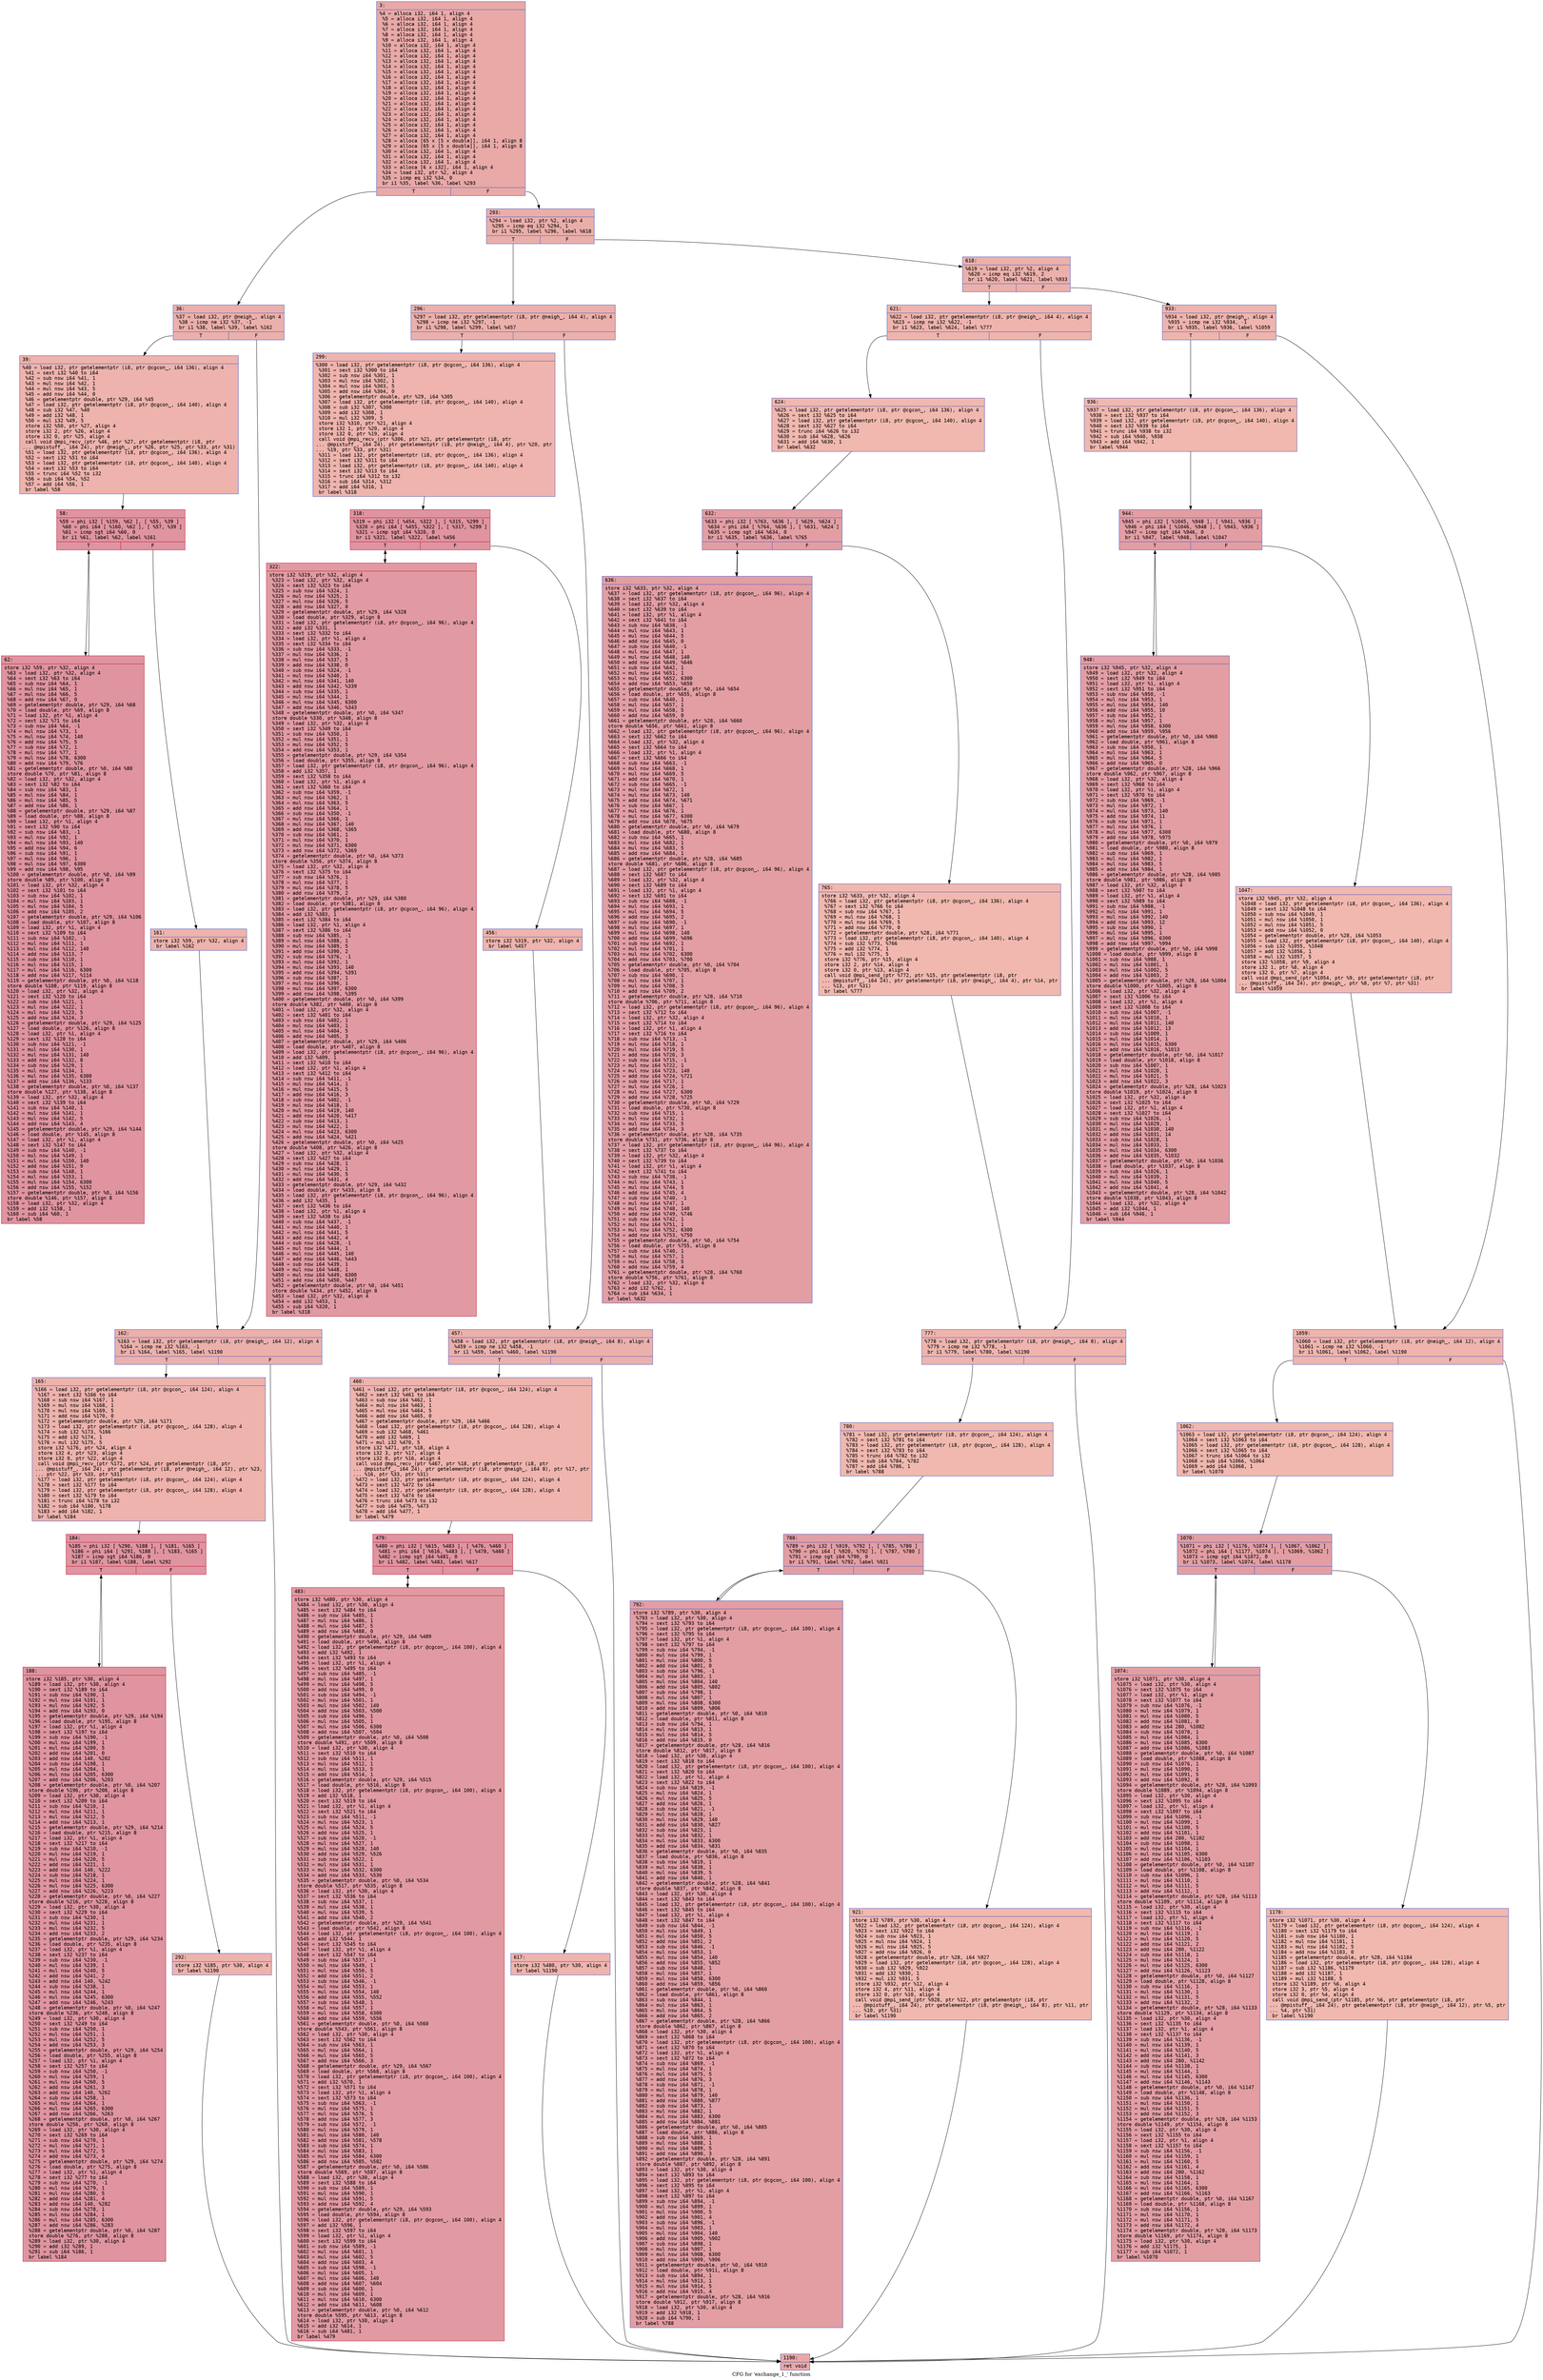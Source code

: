 digraph "CFG for 'exchange_1_' function" {
	label="CFG for 'exchange_1_' function";

	Node0x557fbca687f0 [shape=record,color="#3d50c3ff", style=filled, fillcolor="#ca3b3770" fontname="Courier",label="{3:\l|  %4 = alloca i32, i64 1, align 4\l  %5 = alloca i32, i64 1, align 4\l  %6 = alloca i32, i64 1, align 4\l  %7 = alloca i32, i64 1, align 4\l  %8 = alloca i32, i64 1, align 4\l  %9 = alloca i32, i64 1, align 4\l  %10 = alloca i32, i64 1, align 4\l  %11 = alloca i32, i64 1, align 4\l  %12 = alloca i32, i64 1, align 4\l  %13 = alloca i32, i64 1, align 4\l  %14 = alloca i32, i64 1, align 4\l  %15 = alloca i32, i64 1, align 4\l  %16 = alloca i32, i64 1, align 4\l  %17 = alloca i32, i64 1, align 4\l  %18 = alloca i32, i64 1, align 4\l  %19 = alloca i32, i64 1, align 4\l  %20 = alloca i32, i64 1, align 4\l  %21 = alloca i32, i64 1, align 4\l  %22 = alloca i32, i64 1, align 4\l  %23 = alloca i32, i64 1, align 4\l  %24 = alloca i32, i64 1, align 4\l  %25 = alloca i32, i64 1, align 4\l  %26 = alloca i32, i64 1, align 4\l  %27 = alloca i32, i64 1, align 4\l  %28 = alloca [65 x [5 x double]], i64 1, align 8\l  %29 = alloca [65 x [5 x double]], i64 1, align 8\l  %30 = alloca i32, i64 1, align 4\l  %31 = alloca i32, i64 1, align 4\l  %32 = alloca i32, i64 1, align 4\l  %33 = alloca [6 x i32], i64 1, align 4\l  %34 = load i32, ptr %2, align 4\l  %35 = icmp eq i32 %34, 0\l  br i1 %35, label %36, label %293\l|{<s0>T|<s1>F}}"];
	Node0x557fbca687f0:s0 -> Node0x557fbca69890[tooltip="3 -> 36\nProbability 37.50%" ];
	Node0x557fbca687f0:s1 -> Node0x557fbca698e0[tooltip="3 -> 293\nProbability 62.50%" ];
	Node0x557fbca69890 [shape=record,color="#3d50c3ff", style=filled, fillcolor="#d24b4070" fontname="Courier",label="{36:\l|  %37 = load i32, ptr @neigh_, align 4\l  %38 = icmp ne i32 %37, -1\l  br i1 %38, label %39, label %162\l|{<s0>T|<s1>F}}"];
	Node0x557fbca69890:s0 -> Node0x557fbca69b30[tooltip="36 -> 39\nProbability 62.50%" ];
	Node0x557fbca69890:s1 -> Node0x557fbca69b80[tooltip="36 -> 162\nProbability 37.50%" ];
	Node0x557fbca69b30 [shape=record,color="#3d50c3ff", style=filled, fillcolor="#d6524470" fontname="Courier",label="{39:\l|  %40 = load i32, ptr getelementptr (i8, ptr @cgcon_, i64 136), align 4\l  %41 = sext i32 %40 to i64\l  %42 = sub nsw i64 %41, 1\l  %43 = mul nsw i64 %42, 1\l  %44 = mul nsw i64 %43, 5\l  %45 = add nsw i64 %44, 0\l  %46 = getelementptr double, ptr %29, i64 %45\l  %47 = load i32, ptr getelementptr (i8, ptr @cgcon_, i64 140), align 4\l  %48 = sub i32 %47, %40\l  %49 = add i32 %48, 1\l  %50 = mul i32 %49, 5\l  store i32 %50, ptr %27, align 4\l  store i32 2, ptr %26, align 4\l  store i32 0, ptr %25, align 4\l  call void @mpi_recv_(ptr %46, ptr %27, ptr getelementptr (i8, ptr\l... @mpistuff_, i64 24), ptr @neigh_, ptr %26, ptr %25, ptr %33, ptr %31)\l  %51 = load i32, ptr getelementptr (i8, ptr @cgcon_, i64 136), align 4\l  %52 = sext i32 %51 to i64\l  %53 = load i32, ptr getelementptr (i8, ptr @cgcon_, i64 140), align 4\l  %54 = sext i32 %53 to i64\l  %55 = trunc i64 %52 to i32\l  %56 = sub i64 %54, %52\l  %57 = add i64 %56, 1\l  br label %58\l}"];
	Node0x557fbca69b30 -> Node0x557fbca791f0[tooltip="39 -> 58\nProbability 100.00%" ];
	Node0x557fbca791f0 [shape=record,color="#b70d28ff", style=filled, fillcolor="#b70d2870" fontname="Courier",label="{58:\l|  %59 = phi i32 [ %159, %62 ], [ %55, %39 ]\l  %60 = phi i64 [ %160, %62 ], [ %57, %39 ]\l  %61 = icmp sgt i64 %60, 0\l  br i1 %61, label %62, label %161\l|{<s0>T|<s1>F}}"];
	Node0x557fbca791f0:s0 -> Node0x557fbca792b0[tooltip="58 -> 62\nProbability 96.88%" ];
	Node0x557fbca791f0:s1 -> Node0x557fbca79560[tooltip="58 -> 161\nProbability 3.12%" ];
	Node0x557fbca792b0 [shape=record,color="#b70d28ff", style=filled, fillcolor="#b70d2870" fontname="Courier",label="{62:\l|  store i32 %59, ptr %32, align 4\l  %63 = load i32, ptr %32, align 4\l  %64 = sext i32 %63 to i64\l  %65 = sub nsw i64 %64, 1\l  %66 = mul nsw i64 %65, 1\l  %67 = mul nsw i64 %66, 5\l  %68 = add nsw i64 %67, 0\l  %69 = getelementptr double, ptr %29, i64 %68\l  %70 = load double, ptr %69, align 8\l  %71 = load i32, ptr %1, align 4\l  %72 = sext i32 %71 to i64\l  %73 = sub nsw i64 %64, -1\l  %74 = mul nsw i64 %73, 1\l  %75 = mul nsw i64 %74, 140\l  %76 = add nsw i64 %75, 5\l  %77 = sub nsw i64 %72, 1\l  %78 = mul nsw i64 %77, 1\l  %79 = mul nsw i64 %78, 6300\l  %80 = add nsw i64 %79, %76\l  %81 = getelementptr double, ptr %0, i64 %80\l  store double %70, ptr %81, align 8\l  %82 = load i32, ptr %32, align 4\l  %83 = sext i32 %82 to i64\l  %84 = sub nsw i64 %83, 1\l  %85 = mul nsw i64 %84, 1\l  %86 = mul nsw i64 %85, 5\l  %87 = add nsw i64 %86, 1\l  %88 = getelementptr double, ptr %29, i64 %87\l  %89 = load double, ptr %88, align 8\l  %90 = load i32, ptr %1, align 4\l  %91 = sext i32 %90 to i64\l  %92 = sub nsw i64 %83, -1\l  %93 = mul nsw i64 %92, 1\l  %94 = mul nsw i64 %93, 140\l  %95 = add nsw i64 %94, 6\l  %96 = sub nsw i64 %91, 1\l  %97 = mul nsw i64 %96, 1\l  %98 = mul nsw i64 %97, 6300\l  %99 = add nsw i64 %98, %95\l  %100 = getelementptr double, ptr %0, i64 %99\l  store double %89, ptr %100, align 8\l  %101 = load i32, ptr %32, align 4\l  %102 = sext i32 %101 to i64\l  %103 = sub nsw i64 %102, 1\l  %104 = mul nsw i64 %103, 1\l  %105 = mul nsw i64 %104, 5\l  %106 = add nsw i64 %105, 2\l  %107 = getelementptr double, ptr %29, i64 %106\l  %108 = load double, ptr %107, align 8\l  %109 = load i32, ptr %1, align 4\l  %110 = sext i32 %109 to i64\l  %111 = sub nsw i64 %102, -1\l  %112 = mul nsw i64 %111, 1\l  %113 = mul nsw i64 %112, 140\l  %114 = add nsw i64 %113, 7\l  %115 = sub nsw i64 %110, 1\l  %116 = mul nsw i64 %115, 1\l  %117 = mul nsw i64 %116, 6300\l  %118 = add nsw i64 %117, %114\l  %119 = getelementptr double, ptr %0, i64 %118\l  store double %108, ptr %119, align 8\l  %120 = load i32, ptr %32, align 4\l  %121 = sext i32 %120 to i64\l  %122 = sub nsw i64 %121, 1\l  %123 = mul nsw i64 %122, 1\l  %124 = mul nsw i64 %123, 5\l  %125 = add nsw i64 %124, 3\l  %126 = getelementptr double, ptr %29, i64 %125\l  %127 = load double, ptr %126, align 8\l  %128 = load i32, ptr %1, align 4\l  %129 = sext i32 %128 to i64\l  %130 = sub nsw i64 %121, -1\l  %131 = mul nsw i64 %130, 1\l  %132 = mul nsw i64 %131, 140\l  %133 = add nsw i64 %132, 8\l  %134 = sub nsw i64 %129, 1\l  %135 = mul nsw i64 %134, 1\l  %136 = mul nsw i64 %135, 6300\l  %137 = add nsw i64 %136, %133\l  %138 = getelementptr double, ptr %0, i64 %137\l  store double %127, ptr %138, align 8\l  %139 = load i32, ptr %32, align 4\l  %140 = sext i32 %139 to i64\l  %141 = sub nsw i64 %140, 1\l  %142 = mul nsw i64 %141, 1\l  %143 = mul nsw i64 %142, 5\l  %144 = add nsw i64 %143, 4\l  %145 = getelementptr double, ptr %29, i64 %144\l  %146 = load double, ptr %145, align 8\l  %147 = load i32, ptr %1, align 4\l  %148 = sext i32 %147 to i64\l  %149 = sub nsw i64 %140, -1\l  %150 = mul nsw i64 %149, 1\l  %151 = mul nsw i64 %150, 140\l  %152 = add nsw i64 %151, 9\l  %153 = sub nsw i64 %148, 1\l  %154 = mul nsw i64 %153, 1\l  %155 = mul nsw i64 %154, 6300\l  %156 = add nsw i64 %155, %152\l  %157 = getelementptr double, ptr %0, i64 %156\l  store double %146, ptr %157, align 8\l  %158 = load i32, ptr %32, align 4\l  %159 = add i32 %158, 1\l  %160 = sub i64 %60, 1\l  br label %58\l}"];
	Node0x557fbca792b0 -> Node0x557fbca791f0[tooltip="62 -> 58\nProbability 100.00%" ];
	Node0x557fbca79560 [shape=record,color="#3d50c3ff", style=filled, fillcolor="#d6524470" fontname="Courier",label="{161:\l|  store i32 %59, ptr %32, align 4\l  br label %162\l}"];
	Node0x557fbca79560 -> Node0x557fbca69b80[tooltip="161 -> 162\nProbability 100.00%" ];
	Node0x557fbca69b80 [shape=record,color="#3d50c3ff", style=filled, fillcolor="#d24b4070" fontname="Courier",label="{162:\l|  %163 = load i32, ptr getelementptr (i8, ptr @neigh_, i64 12), align 4\l  %164 = icmp ne i32 %163, -1\l  br i1 %164, label %165, label %1190\l|{<s0>T|<s1>F}}"];
	Node0x557fbca69b80:s0 -> Node0x557fbca7dca0[tooltip="162 -> 165\nProbability 62.50%" ];
	Node0x557fbca69b80:s1 -> Node0x557fbca7dcf0[tooltip="162 -> 1190\nProbability 37.50%" ];
	Node0x557fbca7dca0 [shape=record,color="#3d50c3ff", style=filled, fillcolor="#d6524470" fontname="Courier",label="{165:\l|  %166 = load i32, ptr getelementptr (i8, ptr @cgcon_, i64 124), align 4\l  %167 = sext i32 %166 to i64\l  %168 = sub nsw i64 %167, 1\l  %169 = mul nsw i64 %168, 1\l  %170 = mul nsw i64 %169, 5\l  %171 = add nsw i64 %170, 0\l  %172 = getelementptr double, ptr %29, i64 %171\l  %173 = load i32, ptr getelementptr (i8, ptr @cgcon_, i64 128), align 4\l  %174 = sub i32 %173, %166\l  %175 = add i32 %174, 1\l  %176 = mul i32 %175, 5\l  store i32 %176, ptr %24, align 4\l  store i32 4, ptr %23, align 4\l  store i32 0, ptr %22, align 4\l  call void @mpi_recv_(ptr %172, ptr %24, ptr getelementptr (i8, ptr\l... @mpistuff_, i64 24), ptr getelementptr (i8, ptr @neigh_, i64 12), ptr %23,\l... ptr %22, ptr %33, ptr %31)\l  %177 = load i32, ptr getelementptr (i8, ptr @cgcon_, i64 124), align 4\l  %178 = sext i32 %177 to i64\l  %179 = load i32, ptr getelementptr (i8, ptr @cgcon_, i64 128), align 4\l  %180 = sext i32 %179 to i64\l  %181 = trunc i64 %178 to i32\l  %182 = sub i64 %180, %178\l  %183 = add i64 %182, 1\l  br label %184\l}"];
	Node0x557fbca7dca0 -> Node0x557fbca7ec50[tooltip="165 -> 184\nProbability 100.00%" ];
	Node0x557fbca7ec50 [shape=record,color="#b70d28ff", style=filled, fillcolor="#b70d2870" fontname="Courier",label="{184:\l|  %185 = phi i32 [ %290, %188 ], [ %181, %165 ]\l  %186 = phi i64 [ %291, %188 ], [ %183, %165 ]\l  %187 = icmp sgt i64 %186, 0\l  br i1 %187, label %188, label %292\l|{<s0>T|<s1>F}}"];
	Node0x557fbca7ec50:s0 -> Node0x557fbca7ed10[tooltip="184 -> 188\nProbability 96.88%" ];
	Node0x557fbca7ec50:s1 -> Node0x557fbca7efa0[tooltip="184 -> 292\nProbability 3.12%" ];
	Node0x557fbca7ed10 [shape=record,color="#b70d28ff", style=filled, fillcolor="#b70d2870" fontname="Courier",label="{188:\l|  store i32 %185, ptr %30, align 4\l  %189 = load i32, ptr %30, align 4\l  %190 = sext i32 %189 to i64\l  %191 = sub nsw i64 %190, 1\l  %192 = mul nsw i64 %191, 1\l  %193 = mul nsw i64 %192, 5\l  %194 = add nsw i64 %193, 0\l  %195 = getelementptr double, ptr %29, i64 %194\l  %196 = load double, ptr %195, align 8\l  %197 = load i32, ptr %1, align 4\l  %198 = sext i32 %197 to i64\l  %199 = sub nsw i64 %190, -1\l  %200 = mul nsw i64 %199, 1\l  %201 = mul nsw i64 %200, 5\l  %202 = add nsw i64 %201, 0\l  %203 = add nsw i64 140, %202\l  %204 = sub nsw i64 %198, 1\l  %205 = mul nsw i64 %204, 1\l  %206 = mul nsw i64 %205, 6300\l  %207 = add nsw i64 %206, %203\l  %208 = getelementptr double, ptr %0, i64 %207\l  store double %196, ptr %208, align 8\l  %209 = load i32, ptr %30, align 4\l  %210 = sext i32 %209 to i64\l  %211 = sub nsw i64 %210, 1\l  %212 = mul nsw i64 %211, 1\l  %213 = mul nsw i64 %212, 5\l  %214 = add nsw i64 %213, 1\l  %215 = getelementptr double, ptr %29, i64 %214\l  %216 = load double, ptr %215, align 8\l  %217 = load i32, ptr %1, align 4\l  %218 = sext i32 %217 to i64\l  %219 = sub nsw i64 %210, -1\l  %220 = mul nsw i64 %219, 1\l  %221 = mul nsw i64 %220, 5\l  %222 = add nsw i64 %221, 1\l  %223 = add nsw i64 140, %222\l  %224 = sub nsw i64 %218, 1\l  %225 = mul nsw i64 %224, 1\l  %226 = mul nsw i64 %225, 6300\l  %227 = add nsw i64 %226, %223\l  %228 = getelementptr double, ptr %0, i64 %227\l  store double %216, ptr %228, align 8\l  %229 = load i32, ptr %30, align 4\l  %230 = sext i32 %229 to i64\l  %231 = sub nsw i64 %230, 1\l  %232 = mul nsw i64 %231, 1\l  %233 = mul nsw i64 %232, 5\l  %234 = add nsw i64 %233, 2\l  %235 = getelementptr double, ptr %29, i64 %234\l  %236 = load double, ptr %235, align 8\l  %237 = load i32, ptr %1, align 4\l  %238 = sext i32 %237 to i64\l  %239 = sub nsw i64 %230, -1\l  %240 = mul nsw i64 %239, 1\l  %241 = mul nsw i64 %240, 5\l  %242 = add nsw i64 %241, 2\l  %243 = add nsw i64 140, %242\l  %244 = sub nsw i64 %238, 1\l  %245 = mul nsw i64 %244, 1\l  %246 = mul nsw i64 %245, 6300\l  %247 = add nsw i64 %246, %243\l  %248 = getelementptr double, ptr %0, i64 %247\l  store double %236, ptr %248, align 8\l  %249 = load i32, ptr %30, align 4\l  %250 = sext i32 %249 to i64\l  %251 = sub nsw i64 %250, 1\l  %252 = mul nsw i64 %251, 1\l  %253 = mul nsw i64 %252, 5\l  %254 = add nsw i64 %253, 3\l  %255 = getelementptr double, ptr %29, i64 %254\l  %256 = load double, ptr %255, align 8\l  %257 = load i32, ptr %1, align 4\l  %258 = sext i32 %257 to i64\l  %259 = sub nsw i64 %250, -1\l  %260 = mul nsw i64 %259, 1\l  %261 = mul nsw i64 %260, 5\l  %262 = add nsw i64 %261, 3\l  %263 = add nsw i64 140, %262\l  %264 = sub nsw i64 %258, 1\l  %265 = mul nsw i64 %264, 1\l  %266 = mul nsw i64 %265, 6300\l  %267 = add nsw i64 %266, %263\l  %268 = getelementptr double, ptr %0, i64 %267\l  store double %256, ptr %268, align 8\l  %269 = load i32, ptr %30, align 4\l  %270 = sext i32 %269 to i64\l  %271 = sub nsw i64 %270, 1\l  %272 = mul nsw i64 %271, 1\l  %273 = mul nsw i64 %272, 5\l  %274 = add nsw i64 %273, 4\l  %275 = getelementptr double, ptr %29, i64 %274\l  %276 = load double, ptr %275, align 8\l  %277 = load i32, ptr %1, align 4\l  %278 = sext i32 %277 to i64\l  %279 = sub nsw i64 %270, -1\l  %280 = mul nsw i64 %279, 1\l  %281 = mul nsw i64 %280, 5\l  %282 = add nsw i64 %281, 4\l  %283 = add nsw i64 140, %282\l  %284 = sub nsw i64 %278, 1\l  %285 = mul nsw i64 %284, 1\l  %286 = mul nsw i64 %285, 6300\l  %287 = add nsw i64 %286, %283\l  %288 = getelementptr double, ptr %0, i64 %287\l  store double %276, ptr %288, align 8\l  %289 = load i32, ptr %30, align 4\l  %290 = add i32 %289, 1\l  %291 = sub i64 %186, 1\l  br label %184\l}"];
	Node0x557fbca7ed10 -> Node0x557fbca7ec50[tooltip="188 -> 184\nProbability 100.00%" ];
	Node0x557fbca7efa0 [shape=record,color="#3d50c3ff", style=filled, fillcolor="#d6524470" fontname="Courier",label="{292:\l|  store i32 %185, ptr %30, align 4\l  br label %1190\l}"];
	Node0x557fbca7efa0 -> Node0x557fbca7dcf0[tooltip="292 -> 1190\nProbability 100.00%" ];
	Node0x557fbca698e0 [shape=record,color="#3d50c3ff", style=filled, fillcolor="#d0473d70" fontname="Courier",label="{293:\l|  %294 = load i32, ptr %2, align 4\l  %295 = icmp eq i32 %294, 1\l  br i1 %295, label %296, label %618\l|{<s0>T|<s1>F}}"];
	Node0x557fbca698e0:s0 -> Node0x557fbca83f70[tooltip="293 -> 296\nProbability 50.00%" ];
	Node0x557fbca698e0:s1 -> Node0x557fbca83fc0[tooltip="293 -> 618\nProbability 50.00%" ];
	Node0x557fbca83f70 [shape=record,color="#3d50c3ff", style=filled, fillcolor="#d24b4070" fontname="Courier",label="{296:\l|  %297 = load i32, ptr getelementptr (i8, ptr @neigh_, i64 4), align 4\l  %298 = icmp ne i32 %297, -1\l  br i1 %298, label %299, label %457\l|{<s0>T|<s1>F}}"];
	Node0x557fbca83f70:s0 -> Node0x557fbca84240[tooltip="296 -> 299\nProbability 62.50%" ];
	Node0x557fbca83f70:s1 -> Node0x557fbca84290[tooltip="296 -> 457\nProbability 37.50%" ];
	Node0x557fbca84240 [shape=record,color="#3d50c3ff", style=filled, fillcolor="#d8564670" fontname="Courier",label="{299:\l|  %300 = load i32, ptr getelementptr (i8, ptr @cgcon_, i64 136), align 4\l  %301 = sext i32 %300 to i64\l  %302 = sub nsw i64 %301, 1\l  %303 = mul nsw i64 %302, 1\l  %304 = mul nsw i64 %303, 5\l  %305 = add nsw i64 %304, 0\l  %306 = getelementptr double, ptr %29, i64 %305\l  %307 = load i32, ptr getelementptr (i8, ptr @cgcon_, i64 140), align 4\l  %308 = sub i32 %307, %300\l  %309 = add i32 %308, 1\l  %310 = mul i32 %309, 5\l  store i32 %310, ptr %21, align 4\l  store i32 1, ptr %20, align 4\l  store i32 0, ptr %19, align 4\l  call void @mpi_recv_(ptr %306, ptr %21, ptr getelementptr (i8, ptr\l... @mpistuff_, i64 24), ptr getelementptr (i8, ptr @neigh_, i64 4), ptr %20, ptr\l... %19, ptr %33, ptr %31)\l  %311 = load i32, ptr getelementptr (i8, ptr @cgcon_, i64 136), align 4\l  %312 = sext i32 %311 to i64\l  %313 = load i32, ptr getelementptr (i8, ptr @cgcon_, i64 140), align 4\l  %314 = sext i32 %313 to i64\l  %315 = trunc i64 %312 to i32\l  %316 = sub i64 %314, %312\l  %317 = add i64 %316, 1\l  br label %318\l}"];
	Node0x557fbca84240 -> Node0x557fbca850b0[tooltip="299 -> 318\nProbability 100.00%" ];
	Node0x557fbca850b0 [shape=record,color="#b70d28ff", style=filled, fillcolor="#b70d2870" fontname="Courier",label="{318:\l|  %319 = phi i32 [ %454, %322 ], [ %315, %299 ]\l  %320 = phi i64 [ %455, %322 ], [ %317, %299 ]\l  %321 = icmp sgt i64 %320, 0\l  br i1 %321, label %322, label %456\l|{<s0>T|<s1>F}}"];
	Node0x557fbca850b0:s0 -> Node0x557fbca85170[tooltip="318 -> 322\nProbability 96.88%" ];
	Node0x557fbca850b0:s1 -> Node0x557fbca853d0[tooltip="318 -> 456\nProbability 3.12%" ];
	Node0x557fbca85170 [shape=record,color="#b70d28ff", style=filled, fillcolor="#bb1b2c70" fontname="Courier",label="{322:\l|  store i32 %319, ptr %32, align 4\l  %323 = load i32, ptr %32, align 4\l  %324 = sext i32 %323 to i64\l  %325 = sub nsw i64 %324, 1\l  %326 = mul nsw i64 %325, 1\l  %327 = mul nsw i64 %326, 5\l  %328 = add nsw i64 %327, 0\l  %329 = getelementptr double, ptr %29, i64 %328\l  %330 = load double, ptr %329, align 8\l  %331 = load i32, ptr getelementptr (i8, ptr @cgcon_, i64 96), align 4\l  %332 = add i32 %331, 1\l  %333 = sext i32 %332 to i64\l  %334 = load i32, ptr %1, align 4\l  %335 = sext i32 %334 to i64\l  %336 = sub nsw i64 %333, -1\l  %337 = mul nsw i64 %336, 1\l  %338 = mul nsw i64 %337, 5\l  %339 = add nsw i64 %338, 0\l  %340 = sub nsw i64 %324, -1\l  %341 = mul nsw i64 %340, 1\l  %342 = mul nsw i64 %341, 140\l  %343 = add nsw i64 %342, %339\l  %344 = sub nsw i64 %335, 1\l  %345 = mul nsw i64 %344, 1\l  %346 = mul nsw i64 %345, 6300\l  %347 = add nsw i64 %346, %343\l  %348 = getelementptr double, ptr %0, i64 %347\l  store double %330, ptr %348, align 8\l  %349 = load i32, ptr %32, align 4\l  %350 = sext i32 %349 to i64\l  %351 = sub nsw i64 %350, 1\l  %352 = mul nsw i64 %351, 1\l  %353 = mul nsw i64 %352, 5\l  %354 = add nsw i64 %353, 1\l  %355 = getelementptr double, ptr %29, i64 %354\l  %356 = load double, ptr %355, align 8\l  %357 = load i32, ptr getelementptr (i8, ptr @cgcon_, i64 96), align 4\l  %358 = add i32 %357, 1\l  %359 = sext i32 %358 to i64\l  %360 = load i32, ptr %1, align 4\l  %361 = sext i32 %360 to i64\l  %362 = sub nsw i64 %359, -1\l  %363 = mul nsw i64 %362, 1\l  %364 = mul nsw i64 %363, 5\l  %365 = add nsw i64 %364, 1\l  %366 = sub nsw i64 %350, -1\l  %367 = mul nsw i64 %366, 1\l  %368 = mul nsw i64 %367, 140\l  %369 = add nsw i64 %368, %365\l  %370 = sub nsw i64 %361, 1\l  %371 = mul nsw i64 %370, 1\l  %372 = mul nsw i64 %371, 6300\l  %373 = add nsw i64 %372, %369\l  %374 = getelementptr double, ptr %0, i64 %373\l  store double %356, ptr %374, align 8\l  %375 = load i32, ptr %32, align 4\l  %376 = sext i32 %375 to i64\l  %377 = sub nsw i64 %376, 1\l  %378 = mul nsw i64 %377, 1\l  %379 = mul nsw i64 %378, 5\l  %380 = add nsw i64 %379, 2\l  %381 = getelementptr double, ptr %29, i64 %380\l  %382 = load double, ptr %381, align 8\l  %383 = load i32, ptr getelementptr (i8, ptr @cgcon_, i64 96), align 4\l  %384 = add i32 %383, 1\l  %385 = sext i32 %384 to i64\l  %386 = load i32, ptr %1, align 4\l  %387 = sext i32 %386 to i64\l  %388 = sub nsw i64 %385, -1\l  %389 = mul nsw i64 %388, 1\l  %390 = mul nsw i64 %389, 5\l  %391 = add nsw i64 %390, 2\l  %392 = sub nsw i64 %376, -1\l  %393 = mul nsw i64 %392, 1\l  %394 = mul nsw i64 %393, 140\l  %395 = add nsw i64 %394, %391\l  %396 = sub nsw i64 %387, 1\l  %397 = mul nsw i64 %396, 1\l  %398 = mul nsw i64 %397, 6300\l  %399 = add nsw i64 %398, %395\l  %400 = getelementptr double, ptr %0, i64 %399\l  store double %382, ptr %400, align 8\l  %401 = load i32, ptr %32, align 4\l  %402 = sext i32 %401 to i64\l  %403 = sub nsw i64 %402, 1\l  %404 = mul nsw i64 %403, 1\l  %405 = mul nsw i64 %404, 5\l  %406 = add nsw i64 %405, 3\l  %407 = getelementptr double, ptr %29, i64 %406\l  %408 = load double, ptr %407, align 8\l  %409 = load i32, ptr getelementptr (i8, ptr @cgcon_, i64 96), align 4\l  %410 = add i32 %409, 1\l  %411 = sext i32 %410 to i64\l  %412 = load i32, ptr %1, align 4\l  %413 = sext i32 %412 to i64\l  %414 = sub nsw i64 %411, -1\l  %415 = mul nsw i64 %414, 1\l  %416 = mul nsw i64 %415, 5\l  %417 = add nsw i64 %416, 3\l  %418 = sub nsw i64 %402, -1\l  %419 = mul nsw i64 %418, 1\l  %420 = mul nsw i64 %419, 140\l  %421 = add nsw i64 %420, %417\l  %422 = sub nsw i64 %413, 1\l  %423 = mul nsw i64 %422, 1\l  %424 = mul nsw i64 %423, 6300\l  %425 = add nsw i64 %424, %421\l  %426 = getelementptr double, ptr %0, i64 %425\l  store double %408, ptr %426, align 8\l  %427 = load i32, ptr %32, align 4\l  %428 = sext i32 %427 to i64\l  %429 = sub nsw i64 %428, 1\l  %430 = mul nsw i64 %429, 1\l  %431 = mul nsw i64 %430, 5\l  %432 = add nsw i64 %431, 4\l  %433 = getelementptr double, ptr %29, i64 %432\l  %434 = load double, ptr %433, align 8\l  %435 = load i32, ptr getelementptr (i8, ptr @cgcon_, i64 96), align 4\l  %436 = add i32 %435, 1\l  %437 = sext i32 %436 to i64\l  %438 = load i32, ptr %1, align 4\l  %439 = sext i32 %438 to i64\l  %440 = sub nsw i64 %437, -1\l  %441 = mul nsw i64 %440, 1\l  %442 = mul nsw i64 %441, 5\l  %443 = add nsw i64 %442, 4\l  %444 = sub nsw i64 %428, -1\l  %445 = mul nsw i64 %444, 1\l  %446 = mul nsw i64 %445, 140\l  %447 = add nsw i64 %446, %443\l  %448 = sub nsw i64 %439, 1\l  %449 = mul nsw i64 %448, 1\l  %450 = mul nsw i64 %449, 6300\l  %451 = add nsw i64 %450, %447\l  %452 = getelementptr double, ptr %0, i64 %451\l  store double %434, ptr %452, align 8\l  %453 = load i32, ptr %32, align 4\l  %454 = add i32 %453, 1\l  %455 = sub i64 %320, 1\l  br label %318\l}"];
	Node0x557fbca85170 -> Node0x557fbca850b0[tooltip="322 -> 318\nProbability 100.00%" ];
	Node0x557fbca853d0 [shape=record,color="#3d50c3ff", style=filled, fillcolor="#d8564670" fontname="Courier",label="{456:\l|  store i32 %319, ptr %32, align 4\l  br label %457\l}"];
	Node0x557fbca853d0 -> Node0x557fbca84290[tooltip="456 -> 457\nProbability 100.00%" ];
	Node0x557fbca84290 [shape=record,color="#3d50c3ff", style=filled, fillcolor="#d24b4070" fontname="Courier",label="{457:\l|  %458 = load i32, ptr getelementptr (i8, ptr @neigh_, i64 8), align 4\l  %459 = icmp ne i32 %458, -1\l  br i1 %459, label %460, label %1190\l|{<s0>T|<s1>F}}"];
	Node0x557fbca84290:s0 -> Node0x557fbca8c490[tooltip="457 -> 460\nProbability 62.50%" ];
	Node0x557fbca84290:s1 -> Node0x557fbca7dcf0[tooltip="457 -> 1190\nProbability 37.50%" ];
	Node0x557fbca8c490 [shape=record,color="#3d50c3ff", style=filled, fillcolor="#d8564670" fontname="Courier",label="{460:\l|  %461 = load i32, ptr getelementptr (i8, ptr @cgcon_, i64 124), align 4\l  %462 = sext i32 %461 to i64\l  %463 = sub nsw i64 %462, 1\l  %464 = mul nsw i64 %463, 1\l  %465 = mul nsw i64 %464, 5\l  %466 = add nsw i64 %465, 0\l  %467 = getelementptr double, ptr %29, i64 %466\l  %468 = load i32, ptr getelementptr (i8, ptr @cgcon_, i64 128), align 4\l  %469 = sub i32 %468, %461\l  %470 = add i32 %469, 1\l  %471 = mul i32 %470, 5\l  store i32 %471, ptr %18, align 4\l  store i32 3, ptr %17, align 4\l  store i32 0, ptr %16, align 4\l  call void @mpi_recv_(ptr %467, ptr %18, ptr getelementptr (i8, ptr\l... @mpistuff_, i64 24), ptr getelementptr (i8, ptr @neigh_, i64 8), ptr %17, ptr\l... %16, ptr %33, ptr %31)\l  %472 = load i32, ptr getelementptr (i8, ptr @cgcon_, i64 124), align 4\l  %473 = sext i32 %472 to i64\l  %474 = load i32, ptr getelementptr (i8, ptr @cgcon_, i64 128), align 4\l  %475 = sext i32 %474 to i64\l  %476 = trunc i64 %473 to i32\l  %477 = sub i64 %475, %473\l  %478 = add i64 %477, 1\l  br label %479\l}"];
	Node0x557fbca8c490 -> Node0x557fbca8d2b0[tooltip="460 -> 479\nProbability 100.00%" ];
	Node0x557fbca8d2b0 [shape=record,color="#b70d28ff", style=filled, fillcolor="#b70d2870" fontname="Courier",label="{479:\l|  %480 = phi i32 [ %615, %483 ], [ %476, %460 ]\l  %481 = phi i64 [ %616, %483 ], [ %478, %460 ]\l  %482 = icmp sgt i64 %481, 0\l  br i1 %482, label %483, label %617\l|{<s0>T|<s1>F}}"];
	Node0x557fbca8d2b0:s0 -> Node0x557fbca8d370[tooltip="479 -> 483\nProbability 96.88%" ];
	Node0x557fbca8d2b0:s1 -> Node0x557fbca8d5d0[tooltip="479 -> 617\nProbability 3.12%" ];
	Node0x557fbca8d370 [shape=record,color="#b70d28ff", style=filled, fillcolor="#bb1b2c70" fontname="Courier",label="{483:\l|  store i32 %480, ptr %30, align 4\l  %484 = load i32, ptr %30, align 4\l  %485 = sext i32 %484 to i64\l  %486 = sub nsw i64 %485, 1\l  %487 = mul nsw i64 %486, 1\l  %488 = mul nsw i64 %487, 5\l  %489 = add nsw i64 %488, 0\l  %490 = getelementptr double, ptr %29, i64 %489\l  %491 = load double, ptr %490, align 8\l  %492 = load i32, ptr getelementptr (i8, ptr @cgcon_, i64 100), align 4\l  %493 = add i32 %492, 1\l  %494 = sext i32 %493 to i64\l  %495 = load i32, ptr %1, align 4\l  %496 = sext i32 %495 to i64\l  %497 = sub nsw i64 %485, -1\l  %498 = mul nsw i64 %497, 1\l  %499 = mul nsw i64 %498, 5\l  %500 = add nsw i64 %499, 0\l  %501 = sub nsw i64 %494, -1\l  %502 = mul nsw i64 %501, 1\l  %503 = mul nsw i64 %502, 140\l  %504 = add nsw i64 %503, %500\l  %505 = sub nsw i64 %496, 1\l  %506 = mul nsw i64 %505, 1\l  %507 = mul nsw i64 %506, 6300\l  %508 = add nsw i64 %507, %504\l  %509 = getelementptr double, ptr %0, i64 %508\l  store double %491, ptr %509, align 8\l  %510 = load i32, ptr %30, align 4\l  %511 = sext i32 %510 to i64\l  %512 = sub nsw i64 %511, 1\l  %513 = mul nsw i64 %512, 1\l  %514 = mul nsw i64 %513, 5\l  %515 = add nsw i64 %514, 1\l  %516 = getelementptr double, ptr %29, i64 %515\l  %517 = load double, ptr %516, align 8\l  %518 = load i32, ptr getelementptr (i8, ptr @cgcon_, i64 100), align 4\l  %519 = add i32 %518, 1\l  %520 = sext i32 %519 to i64\l  %521 = load i32, ptr %1, align 4\l  %522 = sext i32 %521 to i64\l  %523 = sub nsw i64 %511, -1\l  %524 = mul nsw i64 %523, 1\l  %525 = mul nsw i64 %524, 5\l  %526 = add nsw i64 %525, 1\l  %527 = sub nsw i64 %520, -1\l  %528 = mul nsw i64 %527, 1\l  %529 = mul nsw i64 %528, 140\l  %530 = add nsw i64 %529, %526\l  %531 = sub nsw i64 %522, 1\l  %532 = mul nsw i64 %531, 1\l  %533 = mul nsw i64 %532, 6300\l  %534 = add nsw i64 %533, %530\l  %535 = getelementptr double, ptr %0, i64 %534\l  store double %517, ptr %535, align 8\l  %536 = load i32, ptr %30, align 4\l  %537 = sext i32 %536 to i64\l  %538 = sub nsw i64 %537, 1\l  %539 = mul nsw i64 %538, 1\l  %540 = mul nsw i64 %539, 5\l  %541 = add nsw i64 %540, 2\l  %542 = getelementptr double, ptr %29, i64 %541\l  %543 = load double, ptr %542, align 8\l  %544 = load i32, ptr getelementptr (i8, ptr @cgcon_, i64 100), align 4\l  %545 = add i32 %544, 1\l  %546 = sext i32 %545 to i64\l  %547 = load i32, ptr %1, align 4\l  %548 = sext i32 %547 to i64\l  %549 = sub nsw i64 %537, -1\l  %550 = mul nsw i64 %549, 1\l  %551 = mul nsw i64 %550, 5\l  %552 = add nsw i64 %551, 2\l  %553 = sub nsw i64 %546, -1\l  %554 = mul nsw i64 %553, 1\l  %555 = mul nsw i64 %554, 140\l  %556 = add nsw i64 %555, %552\l  %557 = sub nsw i64 %548, 1\l  %558 = mul nsw i64 %557, 1\l  %559 = mul nsw i64 %558, 6300\l  %560 = add nsw i64 %559, %556\l  %561 = getelementptr double, ptr %0, i64 %560\l  store double %543, ptr %561, align 8\l  %562 = load i32, ptr %30, align 4\l  %563 = sext i32 %562 to i64\l  %564 = sub nsw i64 %563, 1\l  %565 = mul nsw i64 %564, 1\l  %566 = mul nsw i64 %565, 5\l  %567 = add nsw i64 %566, 3\l  %568 = getelementptr double, ptr %29, i64 %567\l  %569 = load double, ptr %568, align 8\l  %570 = load i32, ptr getelementptr (i8, ptr @cgcon_, i64 100), align 4\l  %571 = add i32 %570, 1\l  %572 = sext i32 %571 to i64\l  %573 = load i32, ptr %1, align 4\l  %574 = sext i32 %573 to i64\l  %575 = sub nsw i64 %563, -1\l  %576 = mul nsw i64 %575, 1\l  %577 = mul nsw i64 %576, 5\l  %578 = add nsw i64 %577, 3\l  %579 = sub nsw i64 %572, -1\l  %580 = mul nsw i64 %579, 1\l  %581 = mul nsw i64 %580, 140\l  %582 = add nsw i64 %581, %578\l  %583 = sub nsw i64 %574, 1\l  %584 = mul nsw i64 %583, 1\l  %585 = mul nsw i64 %584, 6300\l  %586 = add nsw i64 %585, %582\l  %587 = getelementptr double, ptr %0, i64 %586\l  store double %569, ptr %587, align 8\l  %588 = load i32, ptr %30, align 4\l  %589 = sext i32 %588 to i64\l  %590 = sub nsw i64 %589, 1\l  %591 = mul nsw i64 %590, 1\l  %592 = mul nsw i64 %591, 5\l  %593 = add nsw i64 %592, 4\l  %594 = getelementptr double, ptr %29, i64 %593\l  %595 = load double, ptr %594, align 8\l  %596 = load i32, ptr getelementptr (i8, ptr @cgcon_, i64 100), align 4\l  %597 = add i32 %596, 1\l  %598 = sext i32 %597 to i64\l  %599 = load i32, ptr %1, align 4\l  %600 = sext i32 %599 to i64\l  %601 = sub nsw i64 %589, -1\l  %602 = mul nsw i64 %601, 1\l  %603 = mul nsw i64 %602, 5\l  %604 = add nsw i64 %603, 4\l  %605 = sub nsw i64 %598, -1\l  %606 = mul nsw i64 %605, 1\l  %607 = mul nsw i64 %606, 140\l  %608 = add nsw i64 %607, %604\l  %609 = sub nsw i64 %600, 1\l  %610 = mul nsw i64 %609, 1\l  %611 = mul nsw i64 %610, 6300\l  %612 = add nsw i64 %611, %608\l  %613 = getelementptr double, ptr %0, i64 %612\l  store double %595, ptr %613, align 8\l  %614 = load i32, ptr %30, align 4\l  %615 = add i32 %614, 1\l  %616 = sub i64 %481, 1\l  br label %479\l}"];
	Node0x557fbca8d370 -> Node0x557fbca8d2b0[tooltip="483 -> 479\nProbability 100.00%" ];
	Node0x557fbca8d5d0 [shape=record,color="#3d50c3ff", style=filled, fillcolor="#d8564670" fontname="Courier",label="{617:\l|  store i32 %480, ptr %30, align 4\l  br label %1190\l}"];
	Node0x557fbca8d5d0 -> Node0x557fbca7dcf0[tooltip="617 -> 1190\nProbability 100.00%" ];
	Node0x557fbca83fc0 [shape=record,color="#3d50c3ff", style=filled, fillcolor="#d24b4070" fontname="Courier",label="{618:\l|  %619 = load i32, ptr %2, align 4\l  %620 = icmp eq i32 %619, 2\l  br i1 %620, label %621, label %933\l|{<s0>T|<s1>F}}"];
	Node0x557fbca83fc0:s0 -> Node0x557fbca92600[tooltip="618 -> 621\nProbability 50.00%" ];
	Node0x557fbca83fc0:s1 -> Node0x557fbca92650[tooltip="618 -> 933\nProbability 50.00%" ];
	Node0x557fbca92600 [shape=record,color="#3d50c3ff", style=filled, fillcolor="#d8564670" fontname="Courier",label="{621:\l|  %622 = load i32, ptr getelementptr (i8, ptr @neigh_, i64 4), align 4\l  %623 = icmp ne i32 %622, -1\l  br i1 %623, label %624, label %777\l|{<s0>T|<s1>F}}"];
	Node0x557fbca92600:s0 -> Node0x557fbca92860[tooltip="621 -> 624\nProbability 62.50%" ];
	Node0x557fbca92600:s1 -> Node0x557fbca928b0[tooltip="621 -> 777\nProbability 37.50%" ];
	Node0x557fbca92860 [shape=record,color="#3d50c3ff", style=filled, fillcolor="#dc5d4a70" fontname="Courier",label="{624:\l|  %625 = load i32, ptr getelementptr (i8, ptr @cgcon_, i64 136), align 4\l  %626 = sext i32 %625 to i64\l  %627 = load i32, ptr getelementptr (i8, ptr @cgcon_, i64 140), align 4\l  %628 = sext i32 %627 to i64\l  %629 = trunc i64 %626 to i32\l  %630 = sub i64 %628, %626\l  %631 = add i64 %630, 1\l  br label %632\l}"];
	Node0x557fbca92860 -> Node0x557fbca92d20[tooltip="624 -> 632\nProbability 100.00%" ];
	Node0x557fbca92d20 [shape=record,color="#3d50c3ff", style=filled, fillcolor="#be242e70" fontname="Courier",label="{632:\l|  %633 = phi i32 [ %763, %636 ], [ %629, %624 ]\l  %634 = phi i64 [ %764, %636 ], [ %631, %624 ]\l  %635 = icmp sgt i64 %634, 0\l  br i1 %635, label %636, label %765\l|{<s0>T|<s1>F}}"];
	Node0x557fbca92d20:s0 -> Node0x557fbca92de0[tooltip="632 -> 636\nProbability 96.88%" ];
	Node0x557fbca92d20:s1 -> Node0x557fbca93040[tooltip="632 -> 765\nProbability 3.12%" ];
	Node0x557fbca92de0 [shape=record,color="#3d50c3ff", style=filled, fillcolor="#be242e70" fontname="Courier",label="{636:\l|  store i32 %633, ptr %32, align 4\l  %637 = load i32, ptr getelementptr (i8, ptr @cgcon_, i64 96), align 4\l  %638 = sext i32 %637 to i64\l  %639 = load i32, ptr %32, align 4\l  %640 = sext i32 %639 to i64\l  %641 = load i32, ptr %1, align 4\l  %642 = sext i32 %641 to i64\l  %643 = sub nsw i64 %638, -1\l  %644 = mul nsw i64 %643, 1\l  %645 = mul nsw i64 %644, 5\l  %646 = add nsw i64 %645, 0\l  %647 = sub nsw i64 %640, -1\l  %648 = mul nsw i64 %647, 1\l  %649 = mul nsw i64 %648, 140\l  %650 = add nsw i64 %649, %646\l  %651 = sub nsw i64 %642, 1\l  %652 = mul nsw i64 %651, 1\l  %653 = mul nsw i64 %652, 6300\l  %654 = add nsw i64 %653, %650\l  %655 = getelementptr double, ptr %0, i64 %654\l  %656 = load double, ptr %655, align 8\l  %657 = sub nsw i64 %640, 1\l  %658 = mul nsw i64 %657, 1\l  %659 = mul nsw i64 %658, 5\l  %660 = add nsw i64 %659, 0\l  %661 = getelementptr double, ptr %28, i64 %660\l  store double %656, ptr %661, align 8\l  %662 = load i32, ptr getelementptr (i8, ptr @cgcon_, i64 96), align 4\l  %663 = sext i32 %662 to i64\l  %664 = load i32, ptr %32, align 4\l  %665 = sext i32 %664 to i64\l  %666 = load i32, ptr %1, align 4\l  %667 = sext i32 %666 to i64\l  %668 = sub nsw i64 %663, -1\l  %669 = mul nsw i64 %668, 1\l  %670 = mul nsw i64 %669, 5\l  %671 = add nsw i64 %670, 1\l  %672 = sub nsw i64 %665, -1\l  %673 = mul nsw i64 %672, 1\l  %674 = mul nsw i64 %673, 140\l  %675 = add nsw i64 %674, %671\l  %676 = sub nsw i64 %667, 1\l  %677 = mul nsw i64 %676, 1\l  %678 = mul nsw i64 %677, 6300\l  %679 = add nsw i64 %678, %675\l  %680 = getelementptr double, ptr %0, i64 %679\l  %681 = load double, ptr %680, align 8\l  %682 = sub nsw i64 %665, 1\l  %683 = mul nsw i64 %682, 1\l  %684 = mul nsw i64 %683, 5\l  %685 = add nsw i64 %684, 1\l  %686 = getelementptr double, ptr %28, i64 %685\l  store double %681, ptr %686, align 8\l  %687 = load i32, ptr getelementptr (i8, ptr @cgcon_, i64 96), align 4\l  %688 = sext i32 %687 to i64\l  %689 = load i32, ptr %32, align 4\l  %690 = sext i32 %689 to i64\l  %691 = load i32, ptr %1, align 4\l  %692 = sext i32 %691 to i64\l  %693 = sub nsw i64 %688, -1\l  %694 = mul nsw i64 %693, 1\l  %695 = mul nsw i64 %694, 5\l  %696 = add nsw i64 %695, 2\l  %697 = sub nsw i64 %690, -1\l  %698 = mul nsw i64 %697, 1\l  %699 = mul nsw i64 %698, 140\l  %700 = add nsw i64 %699, %696\l  %701 = sub nsw i64 %692, 1\l  %702 = mul nsw i64 %701, 1\l  %703 = mul nsw i64 %702, 6300\l  %704 = add nsw i64 %703, %700\l  %705 = getelementptr double, ptr %0, i64 %704\l  %706 = load double, ptr %705, align 8\l  %707 = sub nsw i64 %690, 1\l  %708 = mul nsw i64 %707, 1\l  %709 = mul nsw i64 %708, 5\l  %710 = add nsw i64 %709, 2\l  %711 = getelementptr double, ptr %28, i64 %710\l  store double %706, ptr %711, align 8\l  %712 = load i32, ptr getelementptr (i8, ptr @cgcon_, i64 96), align 4\l  %713 = sext i32 %712 to i64\l  %714 = load i32, ptr %32, align 4\l  %715 = sext i32 %714 to i64\l  %716 = load i32, ptr %1, align 4\l  %717 = sext i32 %716 to i64\l  %718 = sub nsw i64 %713, -1\l  %719 = mul nsw i64 %718, 1\l  %720 = mul nsw i64 %719, 5\l  %721 = add nsw i64 %720, 3\l  %722 = sub nsw i64 %715, -1\l  %723 = mul nsw i64 %722, 1\l  %724 = mul nsw i64 %723, 140\l  %725 = add nsw i64 %724, %721\l  %726 = sub nsw i64 %717, 1\l  %727 = mul nsw i64 %726, 1\l  %728 = mul nsw i64 %727, 6300\l  %729 = add nsw i64 %728, %725\l  %730 = getelementptr double, ptr %0, i64 %729\l  %731 = load double, ptr %730, align 8\l  %732 = sub nsw i64 %715, 1\l  %733 = mul nsw i64 %732, 1\l  %734 = mul nsw i64 %733, 5\l  %735 = add nsw i64 %734, 3\l  %736 = getelementptr double, ptr %28, i64 %735\l  store double %731, ptr %736, align 8\l  %737 = load i32, ptr getelementptr (i8, ptr @cgcon_, i64 96), align 4\l  %738 = sext i32 %737 to i64\l  %739 = load i32, ptr %32, align 4\l  %740 = sext i32 %739 to i64\l  %741 = load i32, ptr %1, align 4\l  %742 = sext i32 %741 to i64\l  %743 = sub nsw i64 %738, -1\l  %744 = mul nsw i64 %743, 1\l  %745 = mul nsw i64 %744, 5\l  %746 = add nsw i64 %745, 4\l  %747 = sub nsw i64 %740, -1\l  %748 = mul nsw i64 %747, 1\l  %749 = mul nsw i64 %748, 140\l  %750 = add nsw i64 %749, %746\l  %751 = sub nsw i64 %742, 1\l  %752 = mul nsw i64 %751, 1\l  %753 = mul nsw i64 %752, 6300\l  %754 = add nsw i64 %753, %750\l  %755 = getelementptr double, ptr %0, i64 %754\l  %756 = load double, ptr %755, align 8\l  %757 = sub nsw i64 %740, 1\l  %758 = mul nsw i64 %757, 1\l  %759 = mul nsw i64 %758, 5\l  %760 = add nsw i64 %759, 4\l  %761 = getelementptr double, ptr %28, i64 %760\l  store double %756, ptr %761, align 8\l  %762 = load i32, ptr %32, align 4\l  %763 = add i32 %762, 1\l  %764 = sub i64 %634, 1\l  br label %632\l}"];
	Node0x557fbca92de0 -> Node0x557fbca92d20[tooltip="636 -> 632\nProbability 100.00%" ];
	Node0x557fbca93040 [shape=record,color="#3d50c3ff", style=filled, fillcolor="#dc5d4a70" fontname="Courier",label="{765:\l|  store i32 %633, ptr %32, align 4\l  %766 = load i32, ptr getelementptr (i8, ptr @cgcon_, i64 136), align 4\l  %767 = sext i32 %766 to i64\l  %768 = sub nsw i64 %767, 1\l  %769 = mul nsw i64 %768, 1\l  %770 = mul nsw i64 %769, 5\l  %771 = add nsw i64 %770, 0\l  %772 = getelementptr double, ptr %28, i64 %771\l  %773 = load i32, ptr getelementptr (i8, ptr @cgcon_, i64 140), align 4\l  %774 = sub i32 %773, %766\l  %775 = add i32 %774, 1\l  %776 = mul i32 %775, 5\l  store i32 %776, ptr %15, align 4\l  store i32 2, ptr %14, align 4\l  store i32 0, ptr %13, align 4\l  call void @mpi_send_(ptr %772, ptr %15, ptr getelementptr (i8, ptr\l... @mpistuff_, i64 24), ptr getelementptr (i8, ptr @neigh_, i64 4), ptr %14, ptr\l... %13, ptr %31)\l  br label %777\l}"];
	Node0x557fbca93040 -> Node0x557fbca928b0[tooltip="765 -> 777\nProbability 100.00%" ];
	Node0x557fbca928b0 [shape=record,color="#3d50c3ff", style=filled, fillcolor="#d8564670" fontname="Courier",label="{777:\l|  %778 = load i32, ptr getelementptr (i8, ptr @neigh_, i64 8), align 4\l  %779 = icmp ne i32 %778, -1\l  br i1 %779, label %780, label %1190\l|{<s0>T|<s1>F}}"];
	Node0x557fbca928b0:s0 -> Node0x557fbca88370[tooltip="777 -> 780\nProbability 62.50%" ];
	Node0x557fbca928b0:s1 -> Node0x557fbca7dcf0[tooltip="777 -> 1190\nProbability 37.50%" ];
	Node0x557fbca88370 [shape=record,color="#3d50c3ff", style=filled, fillcolor="#dc5d4a70" fontname="Courier",label="{780:\l|  %781 = load i32, ptr getelementptr (i8, ptr @cgcon_, i64 124), align 4\l  %782 = sext i32 %781 to i64\l  %783 = load i32, ptr getelementptr (i8, ptr @cgcon_, i64 128), align 4\l  %784 = sext i32 %783 to i64\l  %785 = trunc i64 %782 to i32\l  %786 = sub i64 %784, %782\l  %787 = add i64 %786, 1\l  br label %788\l}"];
	Node0x557fbca88370 -> Node0x557fbca887e0[tooltip="780 -> 788\nProbability 100.00%" ];
	Node0x557fbca887e0 [shape=record,color="#3d50c3ff", style=filled, fillcolor="#be242e70" fontname="Courier",label="{788:\l|  %789 = phi i32 [ %919, %792 ], [ %785, %780 ]\l  %790 = phi i64 [ %920, %792 ], [ %787, %780 ]\l  %791 = icmp sgt i64 %790, 0\l  br i1 %791, label %792, label %921\l|{<s0>T|<s1>F}}"];
	Node0x557fbca887e0:s0 -> Node0x557fbca888a0[tooltip="788 -> 792\nProbability 96.88%" ];
	Node0x557fbca887e0:s1 -> Node0x557fbca88b00[tooltip="788 -> 921\nProbability 3.12%" ];
	Node0x557fbca888a0 [shape=record,color="#3d50c3ff", style=filled, fillcolor="#be242e70" fontname="Courier",label="{792:\l|  store i32 %789, ptr %30, align 4\l  %793 = load i32, ptr %30, align 4\l  %794 = sext i32 %793 to i64\l  %795 = load i32, ptr getelementptr (i8, ptr @cgcon_, i64 100), align 4\l  %796 = sext i32 %795 to i64\l  %797 = load i32, ptr %1, align 4\l  %798 = sext i32 %797 to i64\l  %799 = sub nsw i64 %794, -1\l  %800 = mul nsw i64 %799, 1\l  %801 = mul nsw i64 %800, 5\l  %802 = add nsw i64 %801, 0\l  %803 = sub nsw i64 %796, -1\l  %804 = mul nsw i64 %803, 1\l  %805 = mul nsw i64 %804, 140\l  %806 = add nsw i64 %805, %802\l  %807 = sub nsw i64 %798, 1\l  %808 = mul nsw i64 %807, 1\l  %809 = mul nsw i64 %808, 6300\l  %810 = add nsw i64 %809, %806\l  %811 = getelementptr double, ptr %0, i64 %810\l  %812 = load double, ptr %811, align 8\l  %813 = sub nsw i64 %794, 1\l  %814 = mul nsw i64 %813, 1\l  %815 = mul nsw i64 %814, 5\l  %816 = add nsw i64 %815, 0\l  %817 = getelementptr double, ptr %28, i64 %816\l  store double %812, ptr %817, align 8\l  %818 = load i32, ptr %30, align 4\l  %819 = sext i32 %818 to i64\l  %820 = load i32, ptr getelementptr (i8, ptr @cgcon_, i64 100), align 4\l  %821 = sext i32 %820 to i64\l  %822 = load i32, ptr %1, align 4\l  %823 = sext i32 %822 to i64\l  %824 = sub nsw i64 %819, -1\l  %825 = mul nsw i64 %824, 1\l  %826 = mul nsw i64 %825, 5\l  %827 = add nsw i64 %826, 1\l  %828 = sub nsw i64 %821, -1\l  %829 = mul nsw i64 %828, 1\l  %830 = mul nsw i64 %829, 140\l  %831 = add nsw i64 %830, %827\l  %832 = sub nsw i64 %823, 1\l  %833 = mul nsw i64 %832, 1\l  %834 = mul nsw i64 %833, 6300\l  %835 = add nsw i64 %834, %831\l  %836 = getelementptr double, ptr %0, i64 %835\l  %837 = load double, ptr %836, align 8\l  %838 = sub nsw i64 %819, 1\l  %839 = mul nsw i64 %838, 1\l  %840 = mul nsw i64 %839, 5\l  %841 = add nsw i64 %840, 1\l  %842 = getelementptr double, ptr %28, i64 %841\l  store double %837, ptr %842, align 8\l  %843 = load i32, ptr %30, align 4\l  %844 = sext i32 %843 to i64\l  %845 = load i32, ptr getelementptr (i8, ptr @cgcon_, i64 100), align 4\l  %846 = sext i32 %845 to i64\l  %847 = load i32, ptr %1, align 4\l  %848 = sext i32 %847 to i64\l  %849 = sub nsw i64 %844, -1\l  %850 = mul nsw i64 %849, 1\l  %851 = mul nsw i64 %850, 5\l  %852 = add nsw i64 %851, 2\l  %853 = sub nsw i64 %846, -1\l  %854 = mul nsw i64 %853, 1\l  %855 = mul nsw i64 %854, 140\l  %856 = add nsw i64 %855, %852\l  %857 = sub nsw i64 %848, 1\l  %858 = mul nsw i64 %857, 1\l  %859 = mul nsw i64 %858, 6300\l  %860 = add nsw i64 %859, %856\l  %861 = getelementptr double, ptr %0, i64 %860\l  %862 = load double, ptr %861, align 8\l  %863 = sub nsw i64 %844, 1\l  %864 = mul nsw i64 %863, 1\l  %865 = mul nsw i64 %864, 5\l  %866 = add nsw i64 %865, 2\l  %867 = getelementptr double, ptr %28, i64 %866\l  store double %862, ptr %867, align 8\l  %868 = load i32, ptr %30, align 4\l  %869 = sext i32 %868 to i64\l  %870 = load i32, ptr getelementptr (i8, ptr @cgcon_, i64 100), align 4\l  %871 = sext i32 %870 to i64\l  %872 = load i32, ptr %1, align 4\l  %873 = sext i32 %872 to i64\l  %874 = sub nsw i64 %869, -1\l  %875 = mul nsw i64 %874, 1\l  %876 = mul nsw i64 %875, 5\l  %877 = add nsw i64 %876, 3\l  %878 = sub nsw i64 %871, -1\l  %879 = mul nsw i64 %878, 1\l  %880 = mul nsw i64 %879, 140\l  %881 = add nsw i64 %880, %877\l  %882 = sub nsw i64 %873, 1\l  %883 = mul nsw i64 %882, 1\l  %884 = mul nsw i64 %883, 6300\l  %885 = add nsw i64 %884, %881\l  %886 = getelementptr double, ptr %0, i64 %885\l  %887 = load double, ptr %886, align 8\l  %888 = sub nsw i64 %869, 1\l  %889 = mul nsw i64 %888, 1\l  %890 = mul nsw i64 %889, 5\l  %891 = add nsw i64 %890, 3\l  %892 = getelementptr double, ptr %28, i64 %891\l  store double %887, ptr %892, align 8\l  %893 = load i32, ptr %30, align 4\l  %894 = sext i32 %893 to i64\l  %895 = load i32, ptr getelementptr (i8, ptr @cgcon_, i64 100), align 4\l  %896 = sext i32 %895 to i64\l  %897 = load i32, ptr %1, align 4\l  %898 = sext i32 %897 to i64\l  %899 = sub nsw i64 %894, -1\l  %900 = mul nsw i64 %899, 1\l  %901 = mul nsw i64 %900, 5\l  %902 = add nsw i64 %901, 4\l  %903 = sub nsw i64 %896, -1\l  %904 = mul nsw i64 %903, 1\l  %905 = mul nsw i64 %904, 140\l  %906 = add nsw i64 %905, %902\l  %907 = sub nsw i64 %898, 1\l  %908 = mul nsw i64 %907, 1\l  %909 = mul nsw i64 %908, 6300\l  %910 = add nsw i64 %909, %906\l  %911 = getelementptr double, ptr %0, i64 %910\l  %912 = load double, ptr %911, align 8\l  %913 = sub nsw i64 %894, 1\l  %914 = mul nsw i64 %913, 1\l  %915 = mul nsw i64 %914, 5\l  %916 = add nsw i64 %915, 4\l  %917 = getelementptr double, ptr %28, i64 %916\l  store double %912, ptr %917, align 8\l  %918 = load i32, ptr %30, align 4\l  %919 = add i32 %918, 1\l  %920 = sub i64 %790, 1\l  br label %788\l}"];
	Node0x557fbca888a0 -> Node0x557fbca887e0[tooltip="792 -> 788\nProbability 100.00%" ];
	Node0x557fbca88b00 [shape=record,color="#3d50c3ff", style=filled, fillcolor="#dc5d4a70" fontname="Courier",label="{921:\l|  store i32 %789, ptr %30, align 4\l  %922 = load i32, ptr getelementptr (i8, ptr @cgcon_, i64 124), align 4\l  %923 = sext i32 %922 to i64\l  %924 = sub nsw i64 %923, 1\l  %925 = mul nsw i64 %924, 1\l  %926 = mul nsw i64 %925, 5\l  %927 = add nsw i64 %926, 0\l  %928 = getelementptr double, ptr %28, i64 %927\l  %929 = load i32, ptr getelementptr (i8, ptr @cgcon_, i64 128), align 4\l  %930 = sub i32 %929, %922\l  %931 = add i32 %930, 1\l  %932 = mul i32 %931, 5\l  store i32 %932, ptr %12, align 4\l  store i32 4, ptr %11, align 4\l  store i32 0, ptr %10, align 4\l  call void @mpi_send_(ptr %928, ptr %12, ptr getelementptr (i8, ptr\l... @mpistuff_, i64 24), ptr getelementptr (i8, ptr @neigh_, i64 8), ptr %11, ptr\l... %10, ptr %31)\l  br label %1190\l}"];
	Node0x557fbca88b00 -> Node0x557fbca7dcf0[tooltip="921 -> 1190\nProbability 100.00%" ];
	Node0x557fbca92650 [shape=record,color="#3d50c3ff", style=filled, fillcolor="#d8564670" fontname="Courier",label="{933:\l|  %934 = load i32, ptr @neigh_, align 4\l  %935 = icmp ne i32 %934, -1\l  br i1 %935, label %936, label %1059\l|{<s0>T|<s1>F}}"];
	Node0x557fbca92650:s0 -> Node0x557fbcaa25b0[tooltip="933 -> 936\nProbability 62.50%" ];
	Node0x557fbca92650:s1 -> Node0x557fbcaa2600[tooltip="933 -> 1059\nProbability 37.50%" ];
	Node0x557fbcaa25b0 [shape=record,color="#3d50c3ff", style=filled, fillcolor="#dc5d4a70" fontname="Courier",label="{936:\l|  %937 = load i32, ptr getelementptr (i8, ptr @cgcon_, i64 136), align 4\l  %938 = sext i32 %937 to i64\l  %939 = load i32, ptr getelementptr (i8, ptr @cgcon_, i64 140), align 4\l  %940 = sext i32 %939 to i64\l  %941 = trunc i64 %938 to i32\l  %942 = sub i64 %940, %938\l  %943 = add i64 %942, 1\l  br label %944\l}"];
	Node0x557fbcaa25b0 -> Node0x557fbcaa2a70[tooltip="936 -> 944\nProbability 100.00%" ];
	Node0x557fbcaa2a70 [shape=record,color="#3d50c3ff", style=filled, fillcolor="#be242e70" fontname="Courier",label="{944:\l|  %945 = phi i32 [ %1045, %948 ], [ %941, %936 ]\l  %946 = phi i64 [ %1046, %948 ], [ %943, %936 ]\l  %947 = icmp sgt i64 %946, 0\l  br i1 %947, label %948, label %1047\l|{<s0>T|<s1>F}}"];
	Node0x557fbcaa2a70:s0 -> Node0x557fbcaa2b30[tooltip="944 -> 948\nProbability 96.88%" ];
	Node0x557fbcaa2a70:s1 -> Node0x557fbcaa2d30[tooltip="944 -> 1047\nProbability 3.12%" ];
	Node0x557fbcaa2b30 [shape=record,color="#3d50c3ff", style=filled, fillcolor="#be242e70" fontname="Courier",label="{948:\l|  store i32 %945, ptr %32, align 4\l  %949 = load i32, ptr %32, align 4\l  %950 = sext i32 %949 to i64\l  %951 = load i32, ptr %1, align 4\l  %952 = sext i32 %951 to i64\l  %953 = sub nsw i64 %950, -1\l  %954 = mul nsw i64 %953, 1\l  %955 = mul nsw i64 %954, 140\l  %956 = add nsw i64 %955, 10\l  %957 = sub nsw i64 %952, 1\l  %958 = mul nsw i64 %957, 1\l  %959 = mul nsw i64 %958, 6300\l  %960 = add nsw i64 %959, %956\l  %961 = getelementptr double, ptr %0, i64 %960\l  %962 = load double, ptr %961, align 8\l  %963 = sub nsw i64 %950, 1\l  %964 = mul nsw i64 %963, 1\l  %965 = mul nsw i64 %964, 5\l  %966 = add nsw i64 %965, 0\l  %967 = getelementptr double, ptr %28, i64 %966\l  store double %962, ptr %967, align 8\l  %968 = load i32, ptr %32, align 4\l  %969 = sext i32 %968 to i64\l  %970 = load i32, ptr %1, align 4\l  %971 = sext i32 %970 to i64\l  %972 = sub nsw i64 %969, -1\l  %973 = mul nsw i64 %972, 1\l  %974 = mul nsw i64 %973, 140\l  %975 = add nsw i64 %974, 11\l  %976 = sub nsw i64 %971, 1\l  %977 = mul nsw i64 %976, 1\l  %978 = mul nsw i64 %977, 6300\l  %979 = add nsw i64 %978, %975\l  %980 = getelementptr double, ptr %0, i64 %979\l  %981 = load double, ptr %980, align 8\l  %982 = sub nsw i64 %969, 1\l  %983 = mul nsw i64 %982, 1\l  %984 = mul nsw i64 %983, 5\l  %985 = add nsw i64 %984, 1\l  %986 = getelementptr double, ptr %28, i64 %985\l  store double %981, ptr %986, align 8\l  %987 = load i32, ptr %32, align 4\l  %988 = sext i32 %987 to i64\l  %989 = load i32, ptr %1, align 4\l  %990 = sext i32 %989 to i64\l  %991 = sub nsw i64 %988, -1\l  %992 = mul nsw i64 %991, 1\l  %993 = mul nsw i64 %992, 140\l  %994 = add nsw i64 %993, 12\l  %995 = sub nsw i64 %990, 1\l  %996 = mul nsw i64 %995, 1\l  %997 = mul nsw i64 %996, 6300\l  %998 = add nsw i64 %997, %994\l  %999 = getelementptr double, ptr %0, i64 %998\l  %1000 = load double, ptr %999, align 8\l  %1001 = sub nsw i64 %988, 1\l  %1002 = mul nsw i64 %1001, 1\l  %1003 = mul nsw i64 %1002, 5\l  %1004 = add nsw i64 %1003, 2\l  %1005 = getelementptr double, ptr %28, i64 %1004\l  store double %1000, ptr %1005, align 8\l  %1006 = load i32, ptr %32, align 4\l  %1007 = sext i32 %1006 to i64\l  %1008 = load i32, ptr %1, align 4\l  %1009 = sext i32 %1008 to i64\l  %1010 = sub nsw i64 %1007, -1\l  %1011 = mul nsw i64 %1010, 1\l  %1012 = mul nsw i64 %1011, 140\l  %1013 = add nsw i64 %1012, 13\l  %1014 = sub nsw i64 %1009, 1\l  %1015 = mul nsw i64 %1014, 1\l  %1016 = mul nsw i64 %1015, 6300\l  %1017 = add nsw i64 %1016, %1013\l  %1018 = getelementptr double, ptr %0, i64 %1017\l  %1019 = load double, ptr %1018, align 8\l  %1020 = sub nsw i64 %1007, 1\l  %1021 = mul nsw i64 %1020, 1\l  %1022 = mul nsw i64 %1021, 5\l  %1023 = add nsw i64 %1022, 3\l  %1024 = getelementptr double, ptr %28, i64 %1023\l  store double %1019, ptr %1024, align 8\l  %1025 = load i32, ptr %32, align 4\l  %1026 = sext i32 %1025 to i64\l  %1027 = load i32, ptr %1, align 4\l  %1028 = sext i32 %1027 to i64\l  %1029 = sub nsw i64 %1026, -1\l  %1030 = mul nsw i64 %1029, 1\l  %1031 = mul nsw i64 %1030, 140\l  %1032 = add nsw i64 %1031, 14\l  %1033 = sub nsw i64 %1028, 1\l  %1034 = mul nsw i64 %1033, 1\l  %1035 = mul nsw i64 %1034, 6300\l  %1036 = add nsw i64 %1035, %1032\l  %1037 = getelementptr double, ptr %0, i64 %1036\l  %1038 = load double, ptr %1037, align 8\l  %1039 = sub nsw i64 %1026, 1\l  %1040 = mul nsw i64 %1039, 1\l  %1041 = mul nsw i64 %1040, 5\l  %1042 = add nsw i64 %1041, 4\l  %1043 = getelementptr double, ptr %28, i64 %1042\l  store double %1038, ptr %1043, align 8\l  %1044 = load i32, ptr %32, align 4\l  %1045 = add i32 %1044, 1\l  %1046 = sub i64 %946, 1\l  br label %944\l}"];
	Node0x557fbcaa2b30 -> Node0x557fbcaa2a70[tooltip="948 -> 944\nProbability 100.00%" ];
	Node0x557fbcaa2d30 [shape=record,color="#3d50c3ff", style=filled, fillcolor="#dc5d4a70" fontname="Courier",label="{1047:\l|  store i32 %945, ptr %32, align 4\l  %1048 = load i32, ptr getelementptr (i8, ptr @cgcon_, i64 136), align 4\l  %1049 = sext i32 %1048 to i64\l  %1050 = sub nsw i64 %1049, 1\l  %1051 = mul nsw i64 %1050, 1\l  %1052 = mul nsw i64 %1051, 5\l  %1053 = add nsw i64 %1052, 0\l  %1054 = getelementptr double, ptr %28, i64 %1053\l  %1055 = load i32, ptr getelementptr (i8, ptr @cgcon_, i64 140), align 4\l  %1056 = sub i32 %1055, %1048\l  %1057 = add i32 %1056, 1\l  %1058 = mul i32 %1057, 5\l  store i32 %1058, ptr %9, align 4\l  store i32 1, ptr %8, align 4\l  store i32 0, ptr %7, align 4\l  call void @mpi_send_(ptr %1054, ptr %9, ptr getelementptr (i8, ptr\l... @mpistuff_, i64 24), ptr @neigh_, ptr %8, ptr %7, ptr %31)\l  br label %1059\l}"];
	Node0x557fbcaa2d30 -> Node0x557fbcaa2600[tooltip="1047 -> 1059\nProbability 100.00%" ];
	Node0x557fbcaa2600 [shape=record,color="#3d50c3ff", style=filled, fillcolor="#d8564670" fontname="Courier",label="{1059:\l|  %1060 = load i32, ptr getelementptr (i8, ptr @neigh_, i64 12), align 4\l  %1061 = icmp ne i32 %1060, -1\l  br i1 %1061, label %1062, label %1190\l|{<s0>T|<s1>F}}"];
	Node0x557fbcaa2600:s0 -> Node0x557fbcaa7450[tooltip="1059 -> 1062\nProbability 62.50%" ];
	Node0x557fbcaa2600:s1 -> Node0x557fbca7dcf0[tooltip="1059 -> 1190\nProbability 37.50%" ];
	Node0x557fbcaa7450 [shape=record,color="#3d50c3ff", style=filled, fillcolor="#dc5d4a70" fontname="Courier",label="{1062:\l|  %1063 = load i32, ptr getelementptr (i8, ptr @cgcon_, i64 124), align 4\l  %1064 = sext i32 %1063 to i64\l  %1065 = load i32, ptr getelementptr (i8, ptr @cgcon_, i64 128), align 4\l  %1066 = sext i32 %1065 to i64\l  %1067 = trunc i64 %1064 to i32\l  %1068 = sub i64 %1066, %1064\l  %1069 = add i64 %1068, 1\l  br label %1070\l}"];
	Node0x557fbcaa7450 -> Node0x557fbcaa78c0[tooltip="1062 -> 1070\nProbability 100.00%" ];
	Node0x557fbcaa78c0 [shape=record,color="#3d50c3ff", style=filled, fillcolor="#be242e70" fontname="Courier",label="{1070:\l|  %1071 = phi i32 [ %1176, %1074 ], [ %1067, %1062 ]\l  %1072 = phi i64 [ %1177, %1074 ], [ %1069, %1062 ]\l  %1073 = icmp sgt i64 %1072, 0\l  br i1 %1073, label %1074, label %1178\l|{<s0>T|<s1>F}}"];
	Node0x557fbcaa78c0:s0 -> Node0x557fbcaa7980[tooltip="1070 -> 1074\nProbability 96.88%" ];
	Node0x557fbcaa78c0:s1 -> Node0x557fbcaa7be0[tooltip="1070 -> 1178\nProbability 3.12%" ];
	Node0x557fbcaa7980 [shape=record,color="#3d50c3ff", style=filled, fillcolor="#be242e70" fontname="Courier",label="{1074:\l|  store i32 %1071, ptr %30, align 4\l  %1075 = load i32, ptr %30, align 4\l  %1076 = sext i32 %1075 to i64\l  %1077 = load i32, ptr %1, align 4\l  %1078 = sext i32 %1077 to i64\l  %1079 = sub nsw i64 %1076, -1\l  %1080 = mul nsw i64 %1079, 1\l  %1081 = mul nsw i64 %1080, 5\l  %1082 = add nsw i64 %1081, 0\l  %1083 = add nsw i64 280, %1082\l  %1084 = sub nsw i64 %1078, 1\l  %1085 = mul nsw i64 %1084, 1\l  %1086 = mul nsw i64 %1085, 6300\l  %1087 = add nsw i64 %1086, %1083\l  %1088 = getelementptr double, ptr %0, i64 %1087\l  %1089 = load double, ptr %1088, align 8\l  %1090 = sub nsw i64 %1076, 1\l  %1091 = mul nsw i64 %1090, 1\l  %1092 = mul nsw i64 %1091, 5\l  %1093 = add nsw i64 %1092, 0\l  %1094 = getelementptr double, ptr %28, i64 %1093\l  store double %1089, ptr %1094, align 8\l  %1095 = load i32, ptr %30, align 4\l  %1096 = sext i32 %1095 to i64\l  %1097 = load i32, ptr %1, align 4\l  %1098 = sext i32 %1097 to i64\l  %1099 = sub nsw i64 %1096, -1\l  %1100 = mul nsw i64 %1099, 1\l  %1101 = mul nsw i64 %1100, 5\l  %1102 = add nsw i64 %1101, 1\l  %1103 = add nsw i64 280, %1102\l  %1104 = sub nsw i64 %1098, 1\l  %1105 = mul nsw i64 %1104, 1\l  %1106 = mul nsw i64 %1105, 6300\l  %1107 = add nsw i64 %1106, %1103\l  %1108 = getelementptr double, ptr %0, i64 %1107\l  %1109 = load double, ptr %1108, align 8\l  %1110 = sub nsw i64 %1096, 1\l  %1111 = mul nsw i64 %1110, 1\l  %1112 = mul nsw i64 %1111, 5\l  %1113 = add nsw i64 %1112, 1\l  %1114 = getelementptr double, ptr %28, i64 %1113\l  store double %1109, ptr %1114, align 8\l  %1115 = load i32, ptr %30, align 4\l  %1116 = sext i32 %1115 to i64\l  %1117 = load i32, ptr %1, align 4\l  %1118 = sext i32 %1117 to i64\l  %1119 = sub nsw i64 %1116, -1\l  %1120 = mul nsw i64 %1119, 1\l  %1121 = mul nsw i64 %1120, 5\l  %1122 = add nsw i64 %1121, 2\l  %1123 = add nsw i64 280, %1122\l  %1124 = sub nsw i64 %1118, 1\l  %1125 = mul nsw i64 %1124, 1\l  %1126 = mul nsw i64 %1125, 6300\l  %1127 = add nsw i64 %1126, %1123\l  %1128 = getelementptr double, ptr %0, i64 %1127\l  %1129 = load double, ptr %1128, align 8\l  %1130 = sub nsw i64 %1116, 1\l  %1131 = mul nsw i64 %1130, 1\l  %1132 = mul nsw i64 %1131, 5\l  %1133 = add nsw i64 %1132, 2\l  %1134 = getelementptr double, ptr %28, i64 %1133\l  store double %1129, ptr %1134, align 8\l  %1135 = load i32, ptr %30, align 4\l  %1136 = sext i32 %1135 to i64\l  %1137 = load i32, ptr %1, align 4\l  %1138 = sext i32 %1137 to i64\l  %1139 = sub nsw i64 %1136, -1\l  %1140 = mul nsw i64 %1139, 1\l  %1141 = mul nsw i64 %1140, 5\l  %1142 = add nsw i64 %1141, 3\l  %1143 = add nsw i64 280, %1142\l  %1144 = sub nsw i64 %1138, 1\l  %1145 = mul nsw i64 %1144, 1\l  %1146 = mul nsw i64 %1145, 6300\l  %1147 = add nsw i64 %1146, %1143\l  %1148 = getelementptr double, ptr %0, i64 %1147\l  %1149 = load double, ptr %1148, align 8\l  %1150 = sub nsw i64 %1136, 1\l  %1151 = mul nsw i64 %1150, 1\l  %1152 = mul nsw i64 %1151, 5\l  %1153 = add nsw i64 %1152, 3\l  %1154 = getelementptr double, ptr %28, i64 %1153\l  store double %1149, ptr %1154, align 8\l  %1155 = load i32, ptr %30, align 4\l  %1156 = sext i32 %1155 to i64\l  %1157 = load i32, ptr %1, align 4\l  %1158 = sext i32 %1157 to i64\l  %1159 = sub nsw i64 %1156, -1\l  %1160 = mul nsw i64 %1159, 1\l  %1161 = mul nsw i64 %1160, 5\l  %1162 = add nsw i64 %1161, 4\l  %1163 = add nsw i64 280, %1162\l  %1164 = sub nsw i64 %1158, 1\l  %1165 = mul nsw i64 %1164, 1\l  %1166 = mul nsw i64 %1165, 6300\l  %1167 = add nsw i64 %1166, %1163\l  %1168 = getelementptr double, ptr %0, i64 %1167\l  %1169 = load double, ptr %1168, align 8\l  %1170 = sub nsw i64 %1156, 1\l  %1171 = mul nsw i64 %1170, 1\l  %1172 = mul nsw i64 %1171, 5\l  %1173 = add nsw i64 %1172, 4\l  %1174 = getelementptr double, ptr %28, i64 %1173\l  store double %1169, ptr %1174, align 8\l  %1175 = load i32, ptr %30, align 4\l  %1176 = add i32 %1175, 1\l  %1177 = sub i64 %1072, 1\l  br label %1070\l}"];
	Node0x557fbcaa7980 -> Node0x557fbcaa78c0[tooltip="1074 -> 1070\nProbability 100.00%" ];
	Node0x557fbcaa7be0 [shape=record,color="#3d50c3ff", style=filled, fillcolor="#dc5d4a70" fontname="Courier",label="{1178:\l|  store i32 %1071, ptr %30, align 4\l  %1179 = load i32, ptr getelementptr (i8, ptr @cgcon_, i64 124), align 4\l  %1180 = sext i32 %1179 to i64\l  %1181 = sub nsw i64 %1180, 1\l  %1182 = mul nsw i64 %1181, 1\l  %1183 = mul nsw i64 %1182, 5\l  %1184 = add nsw i64 %1183, 0\l  %1185 = getelementptr double, ptr %28, i64 %1184\l  %1186 = load i32, ptr getelementptr (i8, ptr @cgcon_, i64 128), align 4\l  %1187 = sub i32 %1186, %1179\l  %1188 = add i32 %1187, 1\l  %1189 = mul i32 %1188, 5\l  store i32 %1189, ptr %6, align 4\l  store i32 3, ptr %5, align 4\l  store i32 0, ptr %4, align 4\l  call void @mpi_send_(ptr %1185, ptr %6, ptr getelementptr (i8, ptr\l... @mpistuff_, i64 24), ptr getelementptr (i8, ptr @neigh_, i64 12), ptr %5, ptr\l... %4, ptr %31)\l  br label %1190\l}"];
	Node0x557fbcaa7be0 -> Node0x557fbca7dcf0[tooltip="1178 -> 1190\nProbability 100.00%" ];
	Node0x557fbca7dcf0 [shape=record,color="#3d50c3ff", style=filled, fillcolor="#ca3b3770" fontname="Courier",label="{1190:\l|  ret void\l}"];
}
